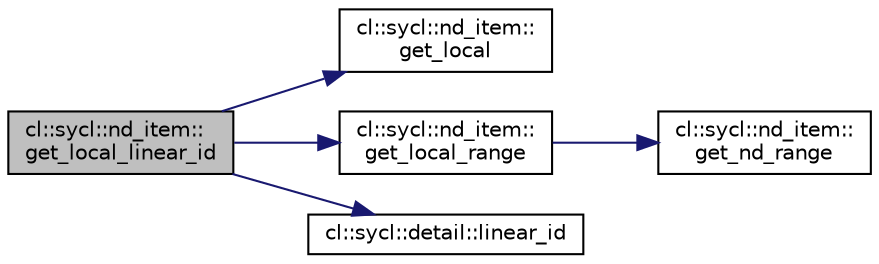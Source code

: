 digraph "cl::sycl::nd_item::get_local_linear_id"
{
 // INTERACTIVE_SVG=YES
  bgcolor="transparent";
  edge [fontname="Helvetica",fontsize="10",labelfontname="Helvetica",labelfontsize="10"];
  node [fontname="Helvetica",fontsize="10",shape=record];
  rankdir="LR";
  Node1 [label="cl::sycl::nd_item::\lget_local_linear_id",height=0.2,width=0.4,color="black", fillcolor="grey75", style="filled", fontcolor="black"];
  Node1 -> Node2 [color="midnightblue",fontsize="10",style="solid",fontname="Helvetica"];
  Node2 [label="cl::sycl::nd_item::\lget_local",height=0.2,width=0.4,color="black",URL="$group__parallelism.html#abc2214a0cbfb0ccbf1e548f972876dbe",tooltip="Return the constituent local id representing the work-item&#39;s position within the current work-group..."];
  Node1 -> Node3 [color="midnightblue",fontsize="10",style="solid",fontname="Helvetica"];
  Node3 [label="cl::sycl::nd_item::\lget_local_range",height=0.2,width=0.4,color="black",URL="$group__parallelism.html#a059085e2f836ace9bf81c3c0deea1160",tooltip="Return a range<> representing the dimensions of the current work-group. "];
  Node3 -> Node4 [color="midnightblue",fontsize="10",style="solid",fontname="Helvetica"];
  Node4 [label="cl::sycl::nd_item::\lget_nd_range",height=0.2,width=0.4,color="black",URL="$group__parallelism.html#a8af188fe187ca9307cb498f13bf36796",tooltip="Return the nd_range<> of the current execution. "];
  Node1 -> Node5 [color="midnightblue",fontsize="10",style="solid",fontname="Helvetica"];
  Node5 [label="cl::sycl::detail::linear_id",height=0.2,width=0.4,color="black",URL="$group__helpers.html#gaec2e5439abadff6aea357ab692965b6d",tooltip="Compute a linearized array access used in the OpenCL 2 world. "];
}
